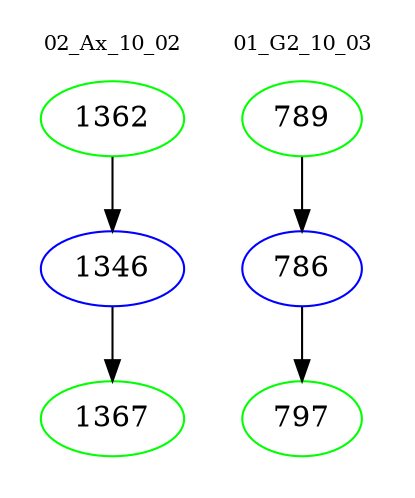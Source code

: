 digraph{
subgraph cluster_0 {
color = white
label = "02_Ax_10_02";
fontsize=10;
T0_1362 [label="1362", color="green"]
T0_1362 -> T0_1346 [color="black"]
T0_1346 [label="1346", color="blue"]
T0_1346 -> T0_1367 [color="black"]
T0_1367 [label="1367", color="green"]
}
subgraph cluster_1 {
color = white
label = "01_G2_10_03";
fontsize=10;
T1_789 [label="789", color="green"]
T1_789 -> T1_786 [color="black"]
T1_786 [label="786", color="blue"]
T1_786 -> T1_797 [color="black"]
T1_797 [label="797", color="green"]
}
}
